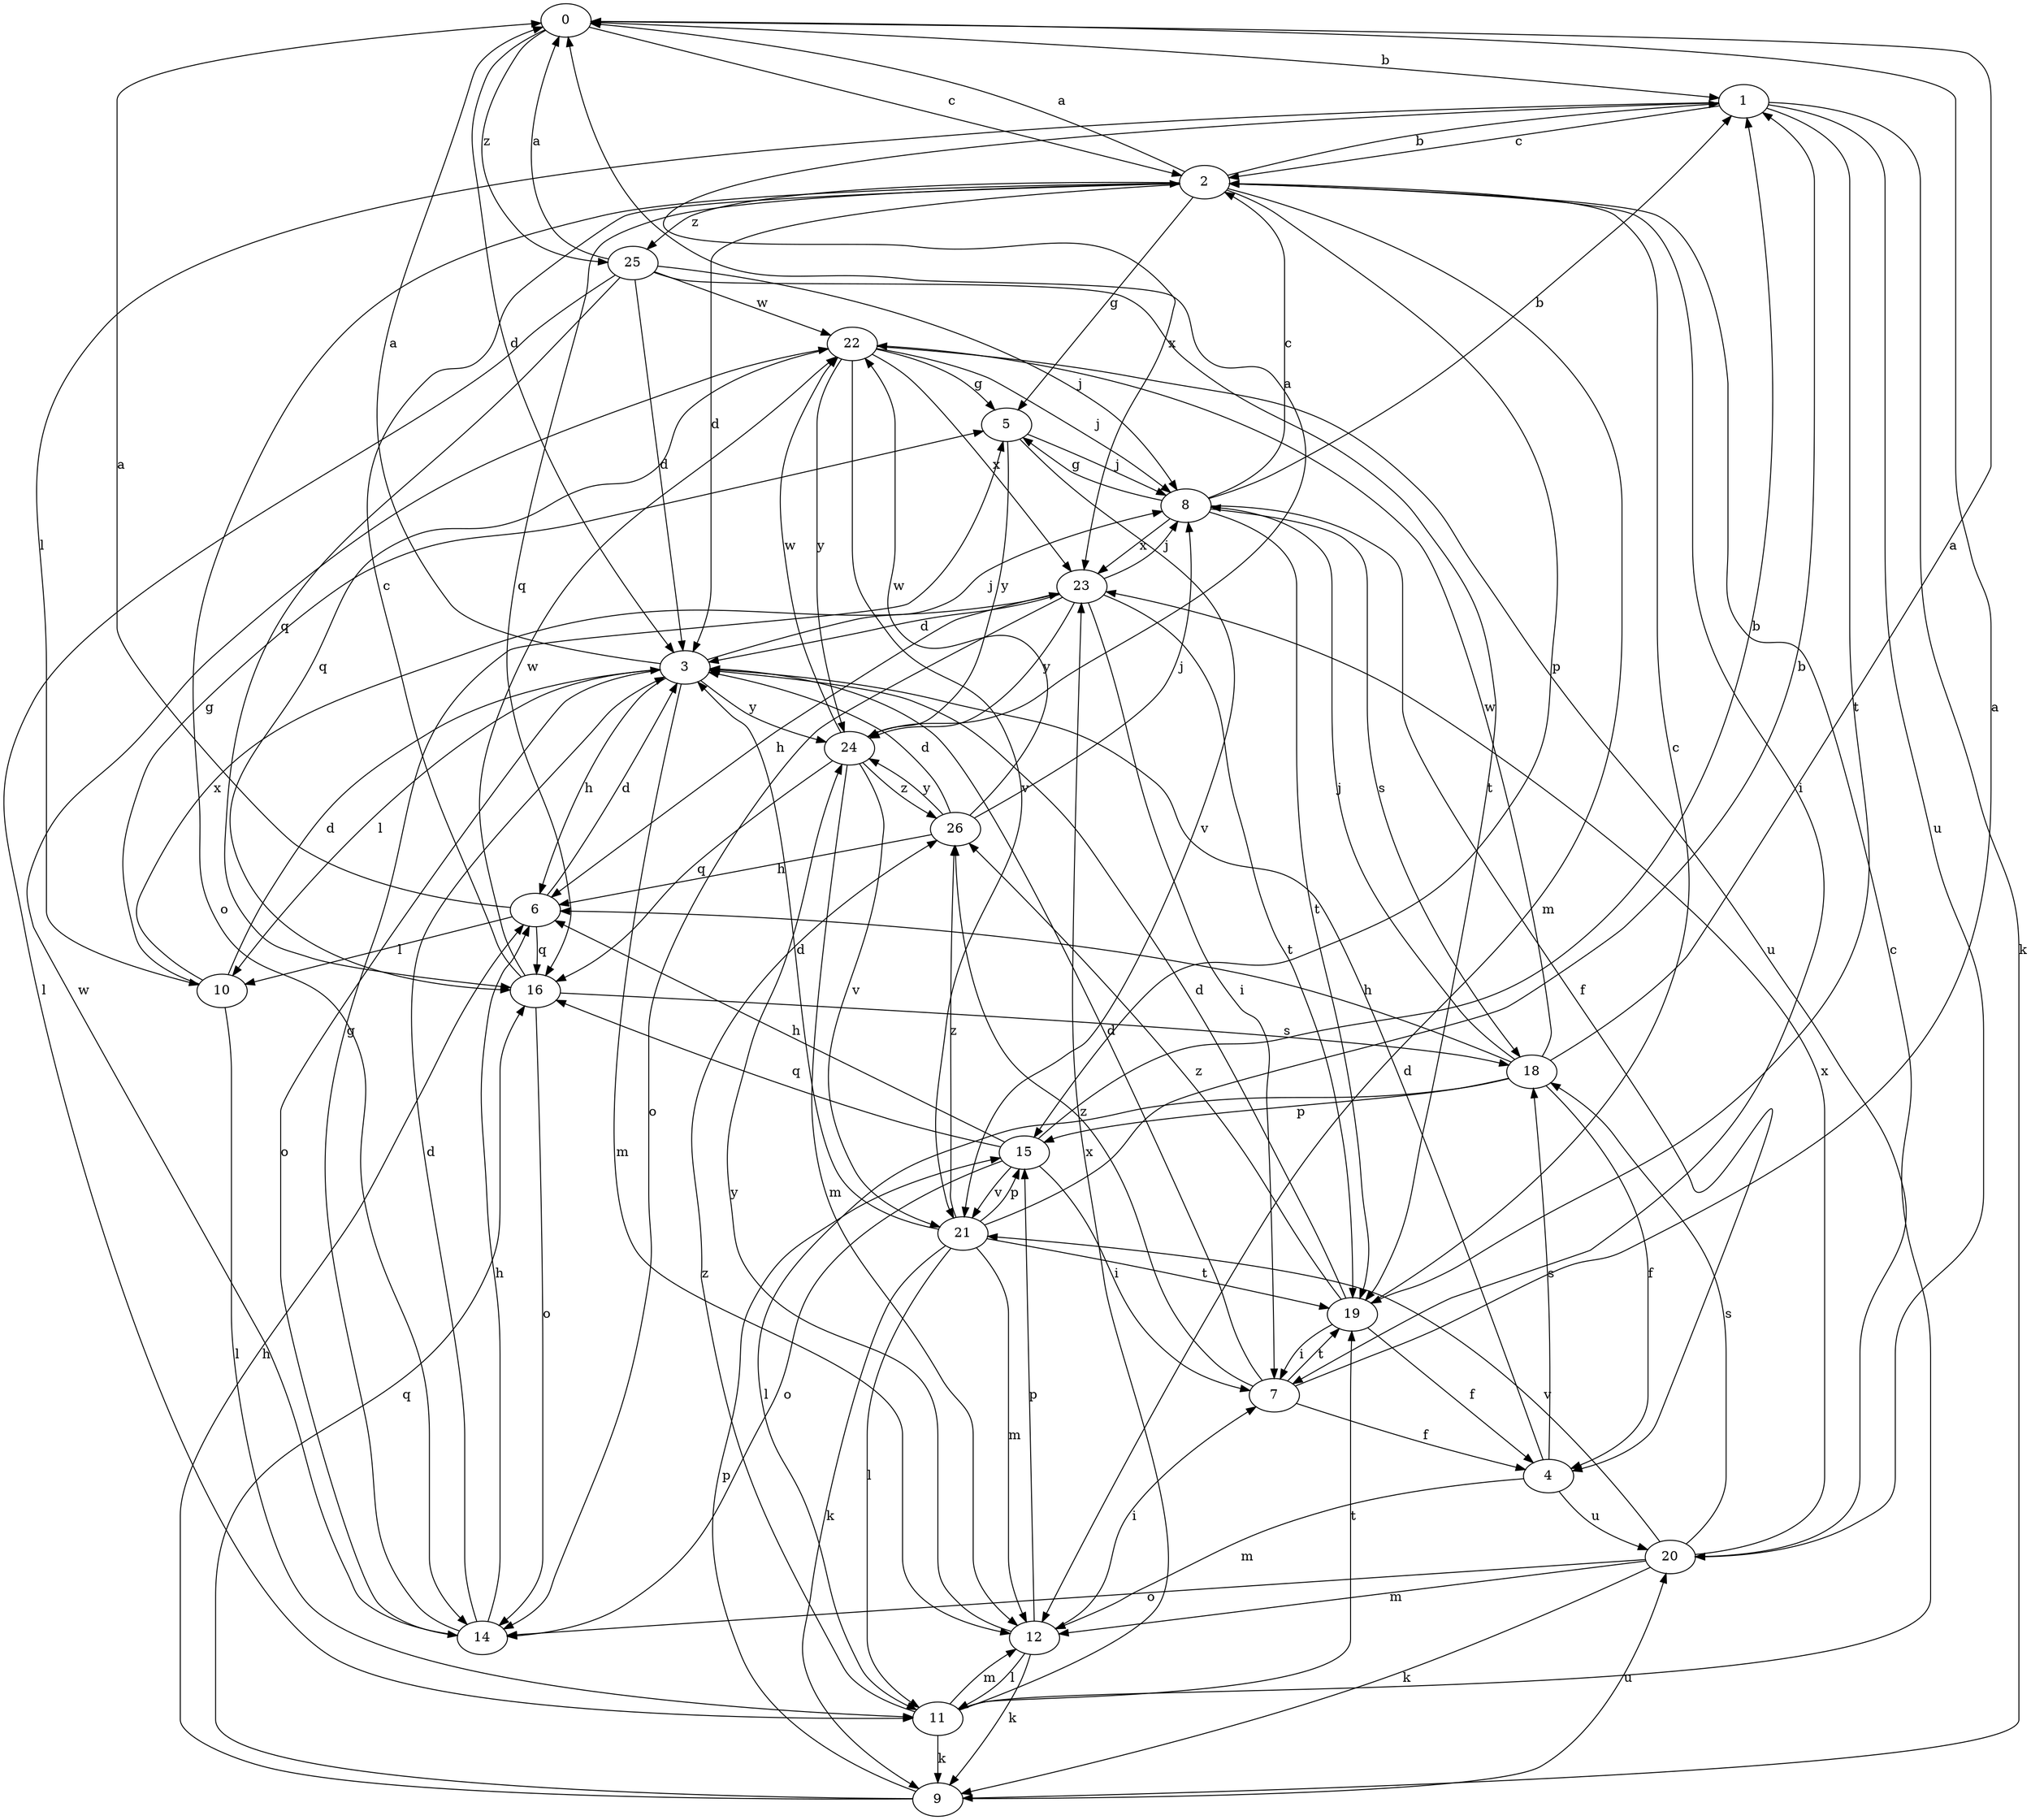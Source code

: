 strict digraph  {
0;
1;
2;
3;
4;
5;
6;
7;
8;
9;
10;
11;
12;
14;
15;
16;
18;
19;
20;
21;
22;
23;
24;
25;
26;
0 -> 1  [label=b];
0 -> 2  [label=c];
0 -> 3  [label=d];
0 -> 25  [label=z];
1 -> 2  [label=c];
1 -> 9  [label=k];
1 -> 10  [label=l];
1 -> 19  [label=t];
1 -> 20  [label=u];
1 -> 23  [label=x];
2 -> 0  [label=a];
2 -> 1  [label=b];
2 -> 3  [label=d];
2 -> 5  [label=g];
2 -> 7  [label=i];
2 -> 12  [label=m];
2 -> 14  [label=o];
2 -> 15  [label=p];
2 -> 16  [label=q];
2 -> 25  [label=z];
3 -> 0  [label=a];
3 -> 6  [label=h];
3 -> 8  [label=j];
3 -> 10  [label=l];
3 -> 12  [label=m];
3 -> 14  [label=o];
3 -> 24  [label=y];
4 -> 3  [label=d];
4 -> 12  [label=m];
4 -> 18  [label=s];
4 -> 20  [label=u];
5 -> 8  [label=j];
5 -> 21  [label=v];
5 -> 24  [label=y];
6 -> 0  [label=a];
6 -> 3  [label=d];
6 -> 10  [label=l];
6 -> 16  [label=q];
7 -> 0  [label=a];
7 -> 3  [label=d];
7 -> 4  [label=f];
7 -> 19  [label=t];
7 -> 26  [label=z];
8 -> 1  [label=b];
8 -> 2  [label=c];
8 -> 4  [label=f];
8 -> 5  [label=g];
8 -> 18  [label=s];
8 -> 19  [label=t];
8 -> 23  [label=x];
9 -> 6  [label=h];
9 -> 15  [label=p];
9 -> 16  [label=q];
9 -> 20  [label=u];
10 -> 3  [label=d];
10 -> 5  [label=g];
10 -> 11  [label=l];
10 -> 23  [label=x];
11 -> 2  [label=c];
11 -> 9  [label=k];
11 -> 12  [label=m];
11 -> 19  [label=t];
11 -> 23  [label=x];
11 -> 26  [label=z];
12 -> 7  [label=i];
12 -> 9  [label=k];
12 -> 11  [label=l];
12 -> 15  [label=p];
12 -> 24  [label=y];
14 -> 3  [label=d];
14 -> 5  [label=g];
14 -> 6  [label=h];
14 -> 22  [label=w];
15 -> 1  [label=b];
15 -> 6  [label=h];
15 -> 7  [label=i];
15 -> 14  [label=o];
15 -> 16  [label=q];
15 -> 21  [label=v];
16 -> 2  [label=c];
16 -> 14  [label=o];
16 -> 18  [label=s];
16 -> 22  [label=w];
18 -> 0  [label=a];
18 -> 4  [label=f];
18 -> 6  [label=h];
18 -> 8  [label=j];
18 -> 11  [label=l];
18 -> 15  [label=p];
18 -> 22  [label=w];
19 -> 2  [label=c];
19 -> 3  [label=d];
19 -> 4  [label=f];
19 -> 7  [label=i];
19 -> 26  [label=z];
20 -> 9  [label=k];
20 -> 12  [label=m];
20 -> 14  [label=o];
20 -> 18  [label=s];
20 -> 21  [label=v];
20 -> 23  [label=x];
21 -> 1  [label=b];
21 -> 3  [label=d];
21 -> 9  [label=k];
21 -> 11  [label=l];
21 -> 12  [label=m];
21 -> 15  [label=p];
21 -> 19  [label=t];
21 -> 26  [label=z];
22 -> 5  [label=g];
22 -> 8  [label=j];
22 -> 16  [label=q];
22 -> 20  [label=u];
22 -> 21  [label=v];
22 -> 23  [label=x];
22 -> 24  [label=y];
23 -> 3  [label=d];
23 -> 6  [label=h];
23 -> 7  [label=i];
23 -> 8  [label=j];
23 -> 14  [label=o];
23 -> 19  [label=t];
23 -> 24  [label=y];
24 -> 0  [label=a];
24 -> 12  [label=m];
24 -> 16  [label=q];
24 -> 21  [label=v];
24 -> 22  [label=w];
24 -> 26  [label=z];
25 -> 0  [label=a];
25 -> 3  [label=d];
25 -> 8  [label=j];
25 -> 11  [label=l];
25 -> 16  [label=q];
25 -> 19  [label=t];
25 -> 22  [label=w];
26 -> 3  [label=d];
26 -> 6  [label=h];
26 -> 8  [label=j];
26 -> 22  [label=w];
26 -> 24  [label=y];
}
